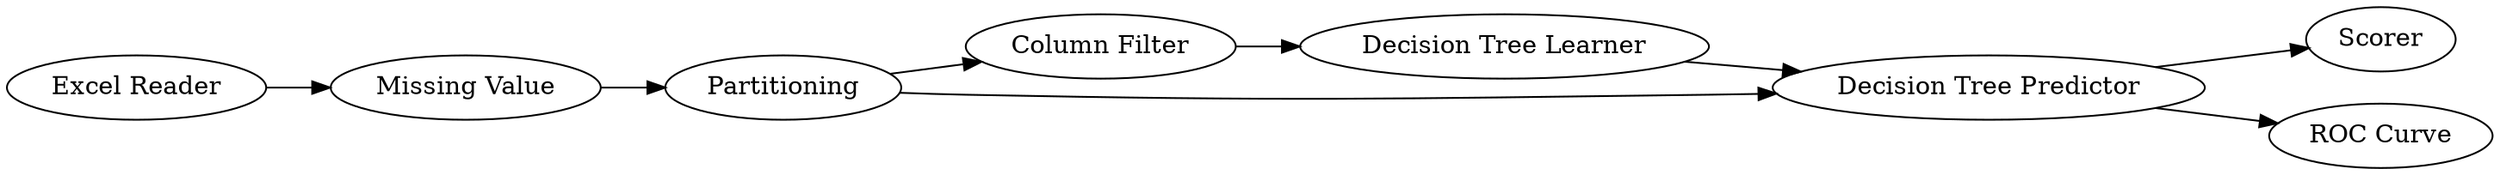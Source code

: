 digraph {
	"8687222450647921100_3" [label="Decision Tree Learner"]
	"8687222450647921100_4" [label="Column Filter"]
	"8687222450647921100_2" [label=Partitioning]
	"8687222450647921100_6" [label=Scorer]
	"8687222450647921100_1" [label="Excel Reader"]
	"8687222450647921100_5" [label="Decision Tree Predictor"]
	"8687222450647921100_8" [label="Missing Value"]
	"8687222450647921100_7" [label="ROC Curve"]
	"8687222450647921100_5" -> "8687222450647921100_6"
	"8687222450647921100_2" -> "8687222450647921100_4"
	"8687222450647921100_1" -> "8687222450647921100_8"
	"8687222450647921100_5" -> "8687222450647921100_7"
	"8687222450647921100_4" -> "8687222450647921100_3"
	"8687222450647921100_2" -> "8687222450647921100_5"
	"8687222450647921100_3" -> "8687222450647921100_5"
	"8687222450647921100_8" -> "8687222450647921100_2"
	rankdir=LR
}

